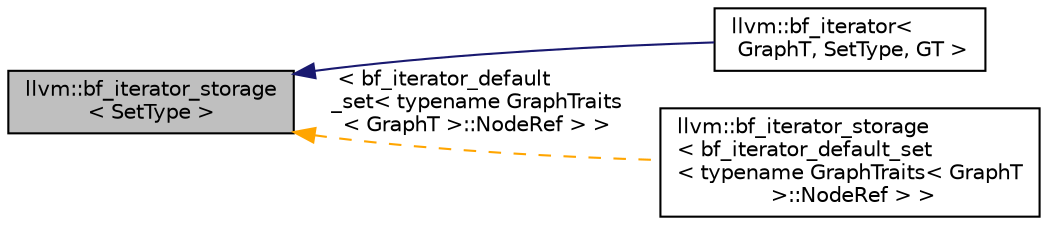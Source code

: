 digraph "llvm::bf_iterator_storage&lt; SetType &gt;"
{
 // LATEX_PDF_SIZE
  bgcolor="transparent";
  edge [fontname="Helvetica",fontsize="10",labelfontname="Helvetica",labelfontsize="10"];
  node [fontname="Helvetica",fontsize="10",shape="box"];
  rankdir="LR";
  Node1 [label="llvm::bf_iterator_storage\l\< SetType \>",height=0.2,width=0.4,color="black", fillcolor="grey75", style="filled", fontcolor="black",tooltip=" "];
  Node1 -> Node2 [dir="back",color="midnightblue",fontsize="10",style="solid",fontname="Helvetica"];
  Node2 [label="llvm::bf_iterator\<\l GraphT, SetType, GT \>",height=0.2,width=0.4,color="black",URL="$classllvm_1_1bf__iterator.html",tooltip=" "];
  Node1 -> Node3 [dir="back",color="orange",fontsize="10",style="dashed",label=" \< bf_iterator_default\l_set\< typename GraphTraits\l\< GraphT \>::NodeRef \> \>" ,fontname="Helvetica"];
  Node3 [label="llvm::bf_iterator_storage\l\< bf_iterator_default_set\l\< typename GraphTraits\< GraphT\l \>::NodeRef \> \>",height=0.2,width=0.4,color="black",URL="$classllvm_1_1bf__iterator__storage.html",tooltip=" "];
}
